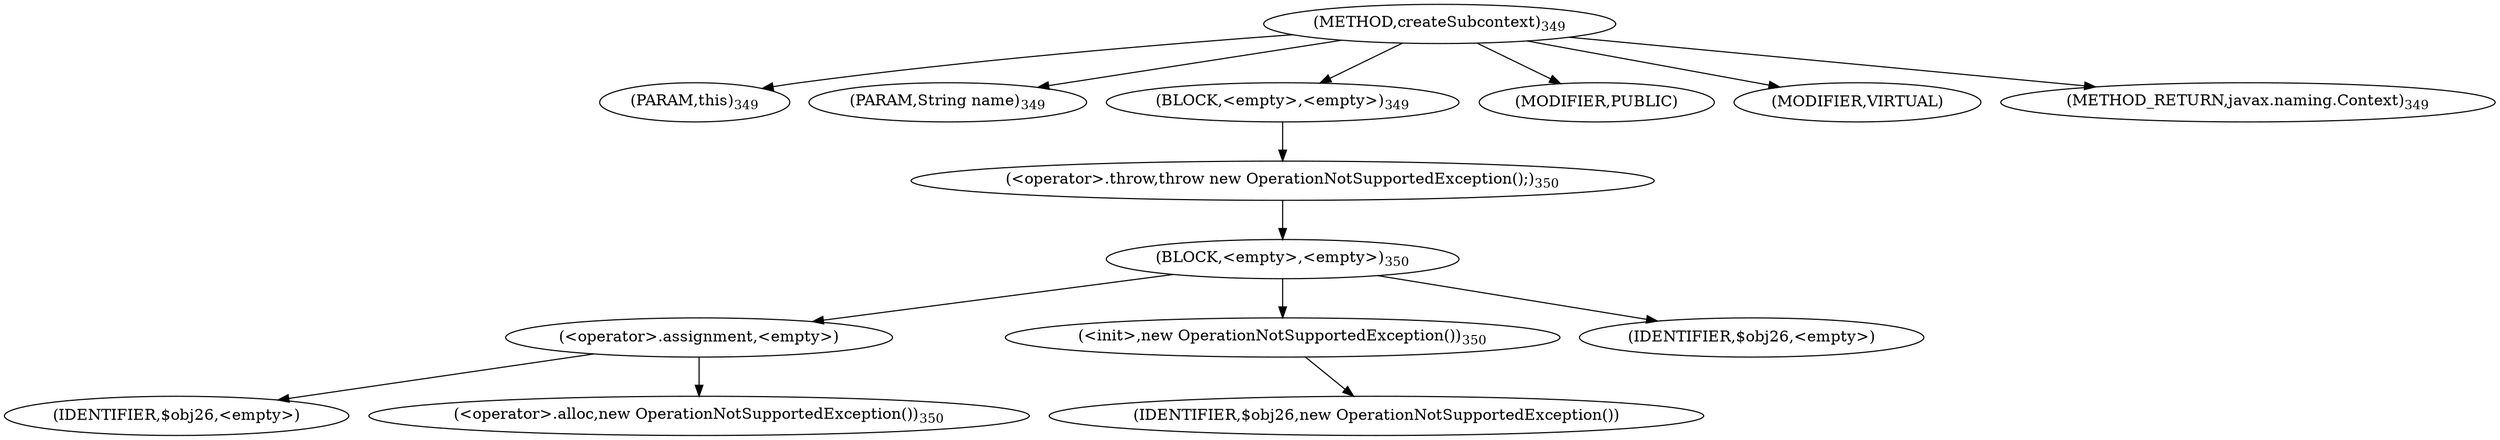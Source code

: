 digraph "createSubcontext" {  
"1225" [label = <(METHOD,createSubcontext)<SUB>349</SUB>> ]
"1226" [label = <(PARAM,this)<SUB>349</SUB>> ]
"1227" [label = <(PARAM,String name)<SUB>349</SUB>> ]
"1228" [label = <(BLOCK,&lt;empty&gt;,&lt;empty&gt;)<SUB>349</SUB>> ]
"1229" [label = <(&lt;operator&gt;.throw,throw new OperationNotSupportedException();)<SUB>350</SUB>> ]
"1230" [label = <(BLOCK,&lt;empty&gt;,&lt;empty&gt;)<SUB>350</SUB>> ]
"1231" [label = <(&lt;operator&gt;.assignment,&lt;empty&gt;)> ]
"1232" [label = <(IDENTIFIER,$obj26,&lt;empty&gt;)> ]
"1233" [label = <(&lt;operator&gt;.alloc,new OperationNotSupportedException())<SUB>350</SUB>> ]
"1234" [label = <(&lt;init&gt;,new OperationNotSupportedException())<SUB>350</SUB>> ]
"1235" [label = <(IDENTIFIER,$obj26,new OperationNotSupportedException())> ]
"1236" [label = <(IDENTIFIER,$obj26,&lt;empty&gt;)> ]
"1237" [label = <(MODIFIER,PUBLIC)> ]
"1238" [label = <(MODIFIER,VIRTUAL)> ]
"1239" [label = <(METHOD_RETURN,javax.naming.Context)<SUB>349</SUB>> ]
  "1225" -> "1226" 
  "1225" -> "1227" 
  "1225" -> "1228" 
  "1225" -> "1237" 
  "1225" -> "1238" 
  "1225" -> "1239" 
  "1228" -> "1229" 
  "1229" -> "1230" 
  "1230" -> "1231" 
  "1230" -> "1234" 
  "1230" -> "1236" 
  "1231" -> "1232" 
  "1231" -> "1233" 
  "1234" -> "1235" 
}
